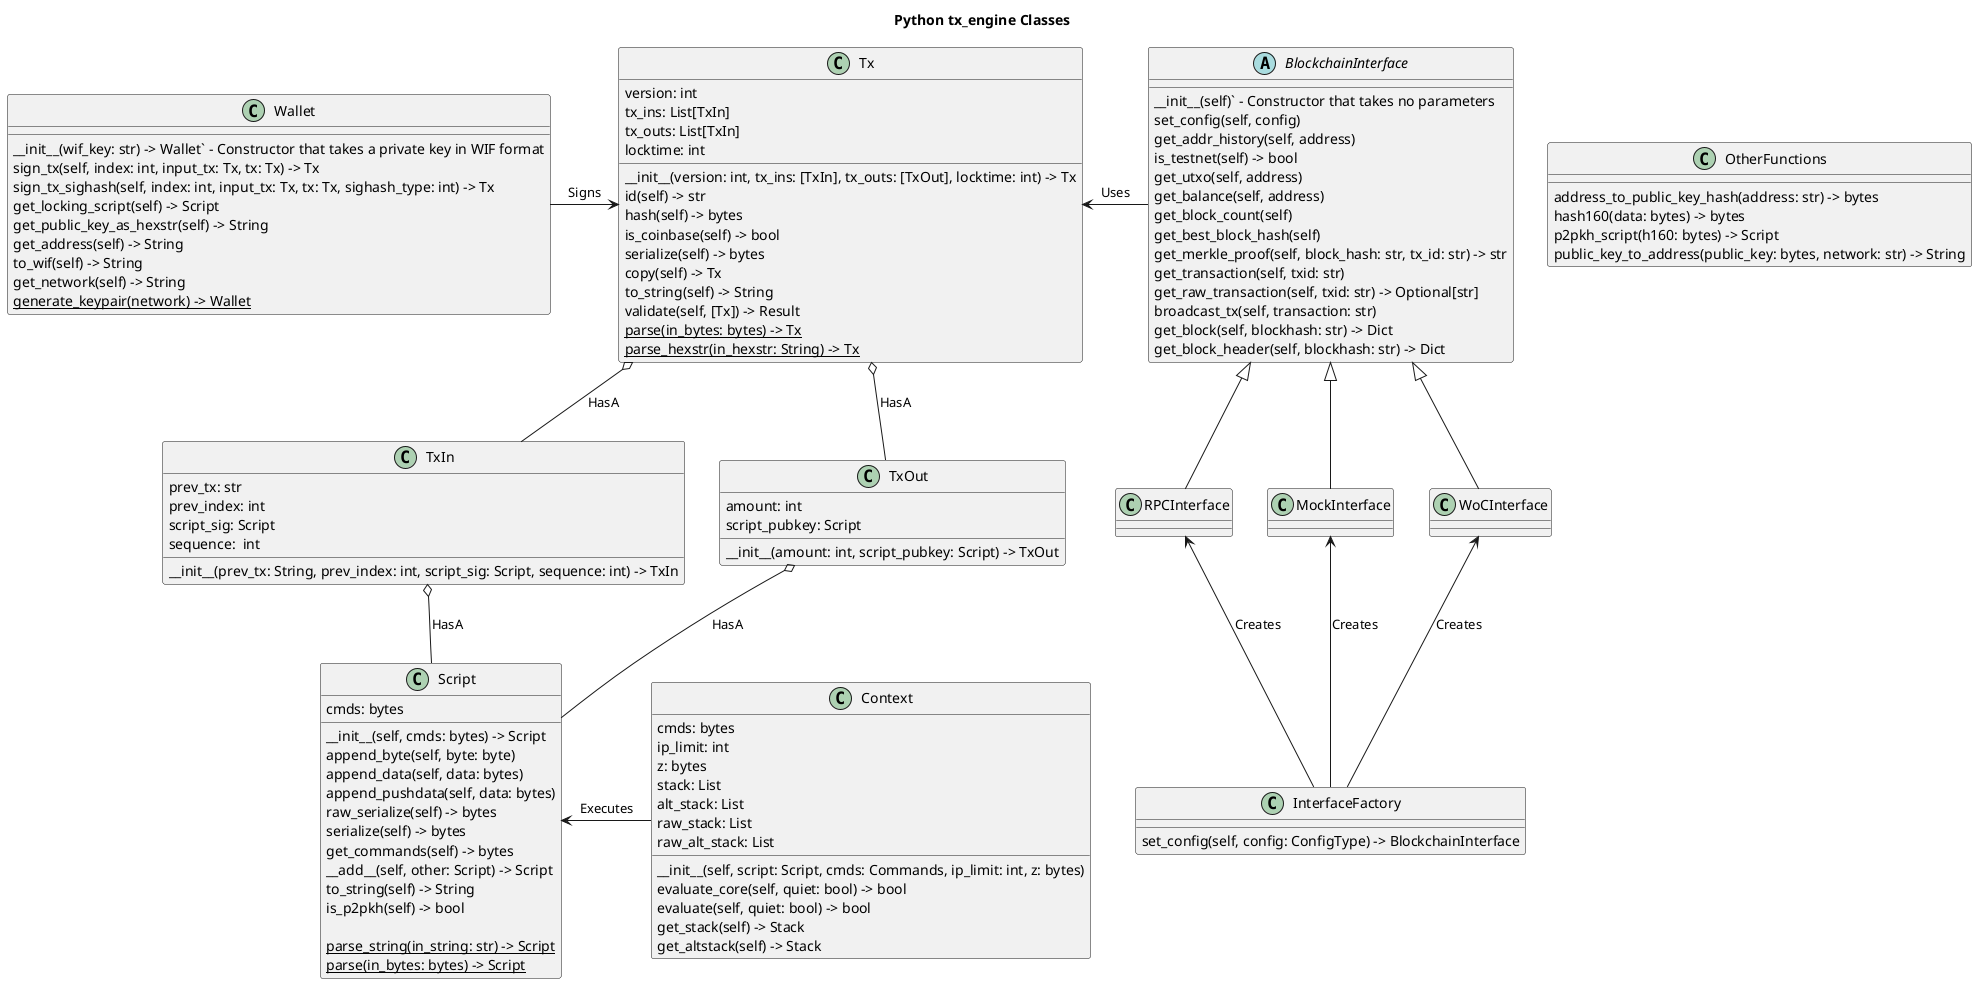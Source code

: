 @startuml
title Python tx_engine Classes


class Script {
cmds: bytes

__init__(self, cmds: bytes) -> Script
append_byte(self, byte: byte)
append_data(self, data: bytes)
append_pushdata(self, data: bytes)
raw_serialize(self) -> bytes
serialize(self) -> bytes
get_commands(self) -> bytes
__add__(self, other: Script) -> Script
to_string(self) -> String
is_p2pkh(self) -> bool

{static}parse_string(in_string: str) -> Script
{static}parse(in_bytes: bytes) -> Script
}


class Context {
cmds: bytes
ip_limit: int
z: bytes
stack: List
alt_stack: List
raw_stack: List
raw_alt_stack: List

__init__(self, script: Script, cmds: Commands, ip_limit: int, z: bytes)
evaluate_core(self, quiet: bool) -> bool
evaluate(self, quiet: bool) -> bool
get_stack(self) -> Stack
get_altstack(self) -> Stack
}

Context -left-> Script: Executes

class Tx {
version: int
tx_ins: List[TxIn]
tx_outs: List[TxIn]
locktime: int

__init__(version: int, tx_ins: [TxIn], tx_outs: [TxOut], locktime: int) -> Tx
id(self) -> str
hash(self) -> bytes
is_coinbase(self) -> bool
serialize(self) -> bytes
copy(self) -> Tx
to_string(self) -> String
validate(self, [Tx]) -> Result
{static}parse(in_bytes: bytes) -> Tx
{static}parse_hexstr(in_hexstr: String) -> Tx
}


class TxIn {
prev_tx: str
prev_index: int
script_sig: Script
sequence:  int

__init__(prev_tx: String, prev_index: int, script_sig: Script, sequence: int) -> TxIn
}

class TxOut {
amount: int
script_pubkey: Script
__init__(amount: int, script_pubkey: Script) -> TxOut
}

TxIn o-- Script : HasA
TxOut o-- Script : HasA

Tx o-- TxIn : HasA
Tx o-- TxOut : HasA

class Wallet {
__init__(wif_key: str) -> Wallet` - Constructor that takes a private key in WIF format
sign_tx(self, index: int, input_tx: Tx, tx: Tx) -> Tx
sign_tx_sighash(self, index: int, input_tx: Tx, tx: Tx, sighash_type: int) -> Tx
get_locking_script(self) -> Script
get_public_key_as_hexstr(self) -> String
get_address(self) -> String
to_wif(self) -> String
get_network(self) -> String
{static}generate_keypair(network) -> Wallet
}

Wallet -right-> Tx : Signs

class InterfaceFactory {
set_config(self, config: ConfigType) -> BlockchainInterface
}

abstract class BlockchainInterface {
__init__(self)` - Constructor that takes no parameters
set_config(self, config)
get_addr_history(self, address)
is_testnet(self) -> bool
get_utxo(self, address)
get_balance(self, address)
get_block_count(self)
get_best_block_hash(self)
get_merkle_proof(self, block_hash: str, tx_id: str) -> str
get_transaction(self, txid: str)
get_raw_transaction(self, txid: str) -> Optional[str]
broadcast_tx(self, transaction: str)
get_block(self, blockhash: str) -> Dict
get_block_header(self, blockhash: str) -> Dict
}


InterfaceFactory -up-> WoCInterface: Creates
InterfaceFactory -up-> MockInterface: Creates
InterfaceFactory -up-> RPCInterface: Creates

BlockchainInterface -left-> Tx: Uses
BlockchainInterface <|-- WoCInterface
BlockchainInterface <|-- MockInterface 
BlockchainInterface <|-- RPCInterface 


class OtherFunctions {
address_to_public_key_hash(address: str) -> bytes
hash160(data: bytes) -> bytes
p2pkh_script(h160: bytes) -> Script
public_key_to_address(public_key: bytes, network: str) -> String
}

@enduml